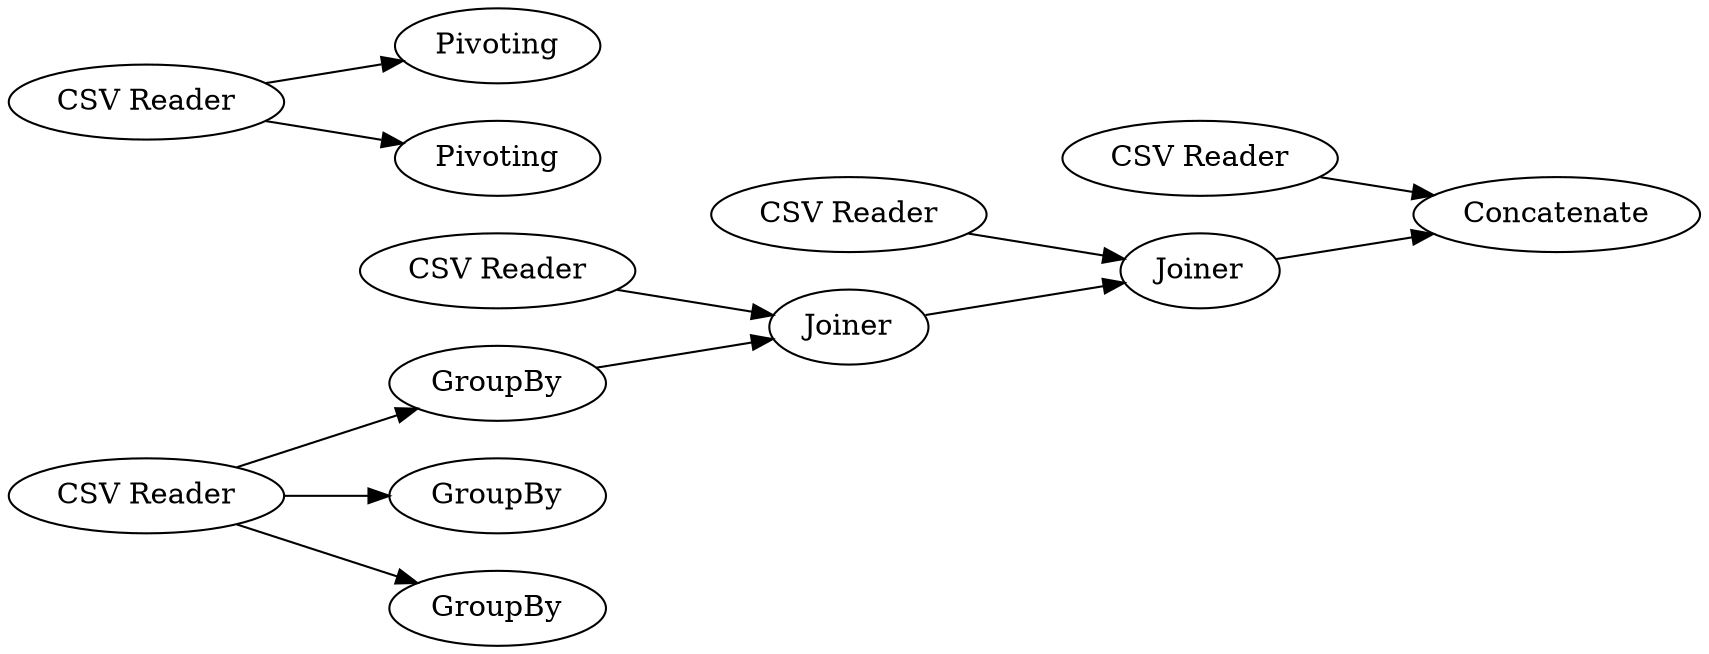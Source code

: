 digraph {
	37 [label=GroupBy]
	38 [label=GroupBy]
	40 [label="CSV Reader"]
	41 [label=GroupBy]
	42 [label="CSV Reader"]
	43 [label=Joiner]
	44 [label="CSV Reader"]
	45 [label=Joiner]
	46 [label="CSV Reader"]
	47 [label=Pivoting]
	48 [label=Pivoting]
	49 [label="CSV Reader"]
	50 [label=Concatenate]
	37 -> 43
	40 -> 37
	40 -> 38
	40 -> 41
	42 -> 43
	43 -> 45
	44 -> 45
	45 -> 50
	46 -> 47
	46 -> 48
	49 -> 50
	rankdir=LR
}
